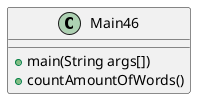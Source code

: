@startuml
'https://plantuml.com/use-case-diagram

class Main46 {
+ main(String args[])
+countAmountOfWords()

}
@enduml